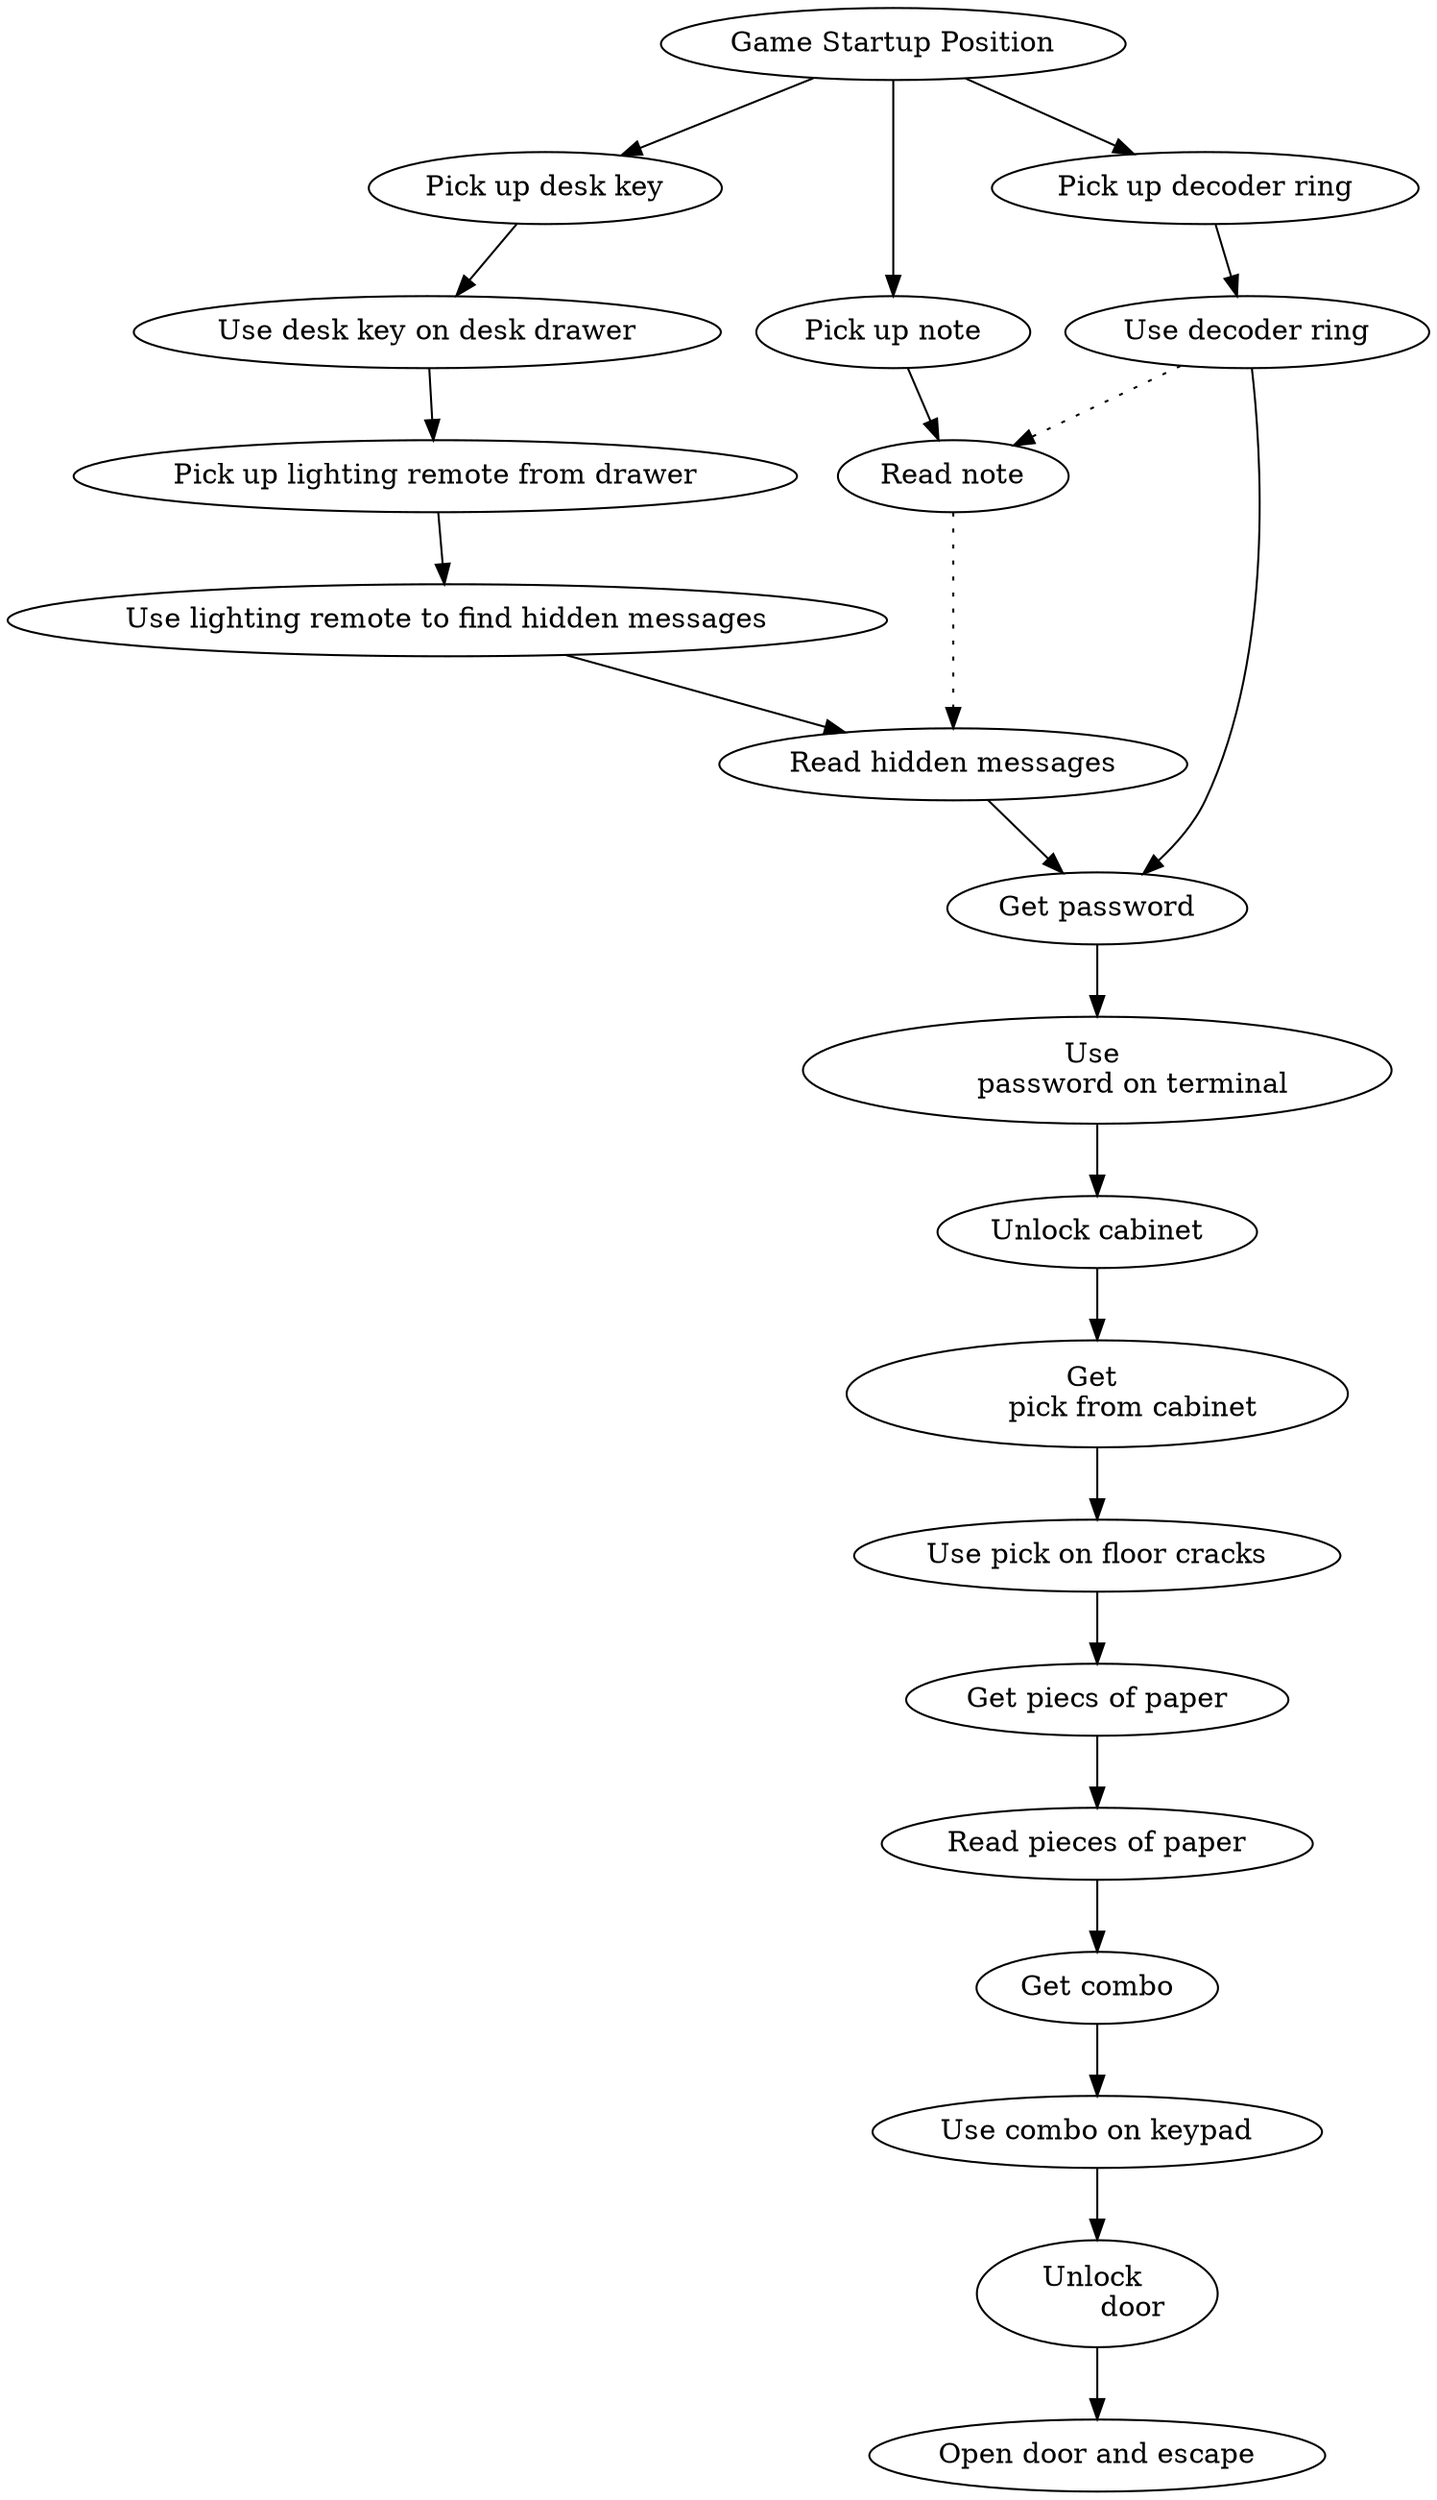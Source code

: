 digraph G {
	/* Graph to outline Cardinal Escape Game Flow
		12/20/2018 */
		
	"Game Startup Position" -> "Pick up desk key" 
	-> "Use desk key on desk drawer" -> 
	"Pick up lighting remote from drawer" -> 
	"Use lighting remote to find hidden messages" -> 
	"Read hidden messages" -> "Get password" -> "Use 
	password on terminal" -> "Unlock cabinet" -> "Get 
	pick from cabinet" -> "Use pick on floor cracks" 
	-> "Get piecs of paper" -> "Read pieces of paper" 
	-> "Get combo" -> "Use combo on keypad" -> "Unlock 
	door" -> "Open door and escape";
	"Game Startup Position" -> "Pick up note" -> "Read note";
	"Read note" -> "Read hidden messages" [style=dotted];
	"Game Startup Position" -> "Pick up decoder ring" -> "Use decoder ring";
	"Use decoder ring" -> "Read note" [style=dotted];
	"Use decoder ring" -> "Get password";
	}
